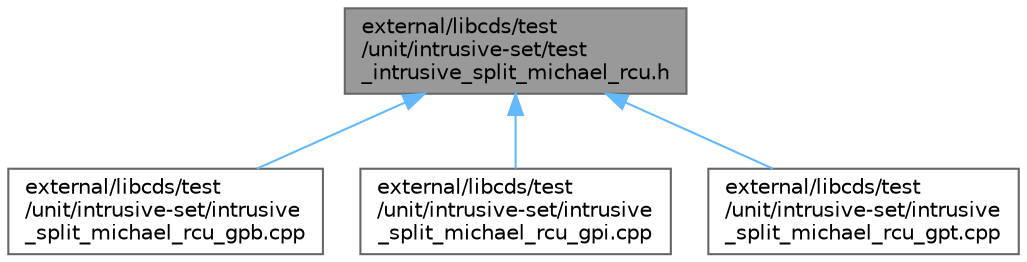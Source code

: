 digraph "external/libcds/test/unit/intrusive-set/test_intrusive_split_michael_rcu.h"
{
 // LATEX_PDF_SIZE
  bgcolor="transparent";
  edge [fontname=Helvetica,fontsize=10,labelfontname=Helvetica,labelfontsize=10];
  node [fontname=Helvetica,fontsize=10,shape=box,height=0.2,width=0.4];
  Node1 [id="Node000001",label="external/libcds/test\l/unit/intrusive-set/test\l_intrusive_split_michael_rcu.h",height=0.2,width=0.4,color="gray40", fillcolor="grey60", style="filled", fontcolor="black",tooltip=" "];
  Node1 -> Node2 [id="edge1_Node000001_Node000002",dir="back",color="steelblue1",style="solid",tooltip=" "];
  Node2 [id="Node000002",label="external/libcds/test\l/unit/intrusive-set/intrusive\l_split_michael_rcu_gpb.cpp",height=0.2,width=0.4,color="grey40", fillcolor="white", style="filled",URL="$intrusive__split__michael__rcu__gpb_8cpp.html",tooltip=" "];
  Node1 -> Node3 [id="edge2_Node000001_Node000003",dir="back",color="steelblue1",style="solid",tooltip=" "];
  Node3 [id="Node000003",label="external/libcds/test\l/unit/intrusive-set/intrusive\l_split_michael_rcu_gpi.cpp",height=0.2,width=0.4,color="grey40", fillcolor="white", style="filled",URL="$intrusive__split__michael__rcu__gpi_8cpp.html",tooltip=" "];
  Node1 -> Node4 [id="edge3_Node000001_Node000004",dir="back",color="steelblue1",style="solid",tooltip=" "];
  Node4 [id="Node000004",label="external/libcds/test\l/unit/intrusive-set/intrusive\l_split_michael_rcu_gpt.cpp",height=0.2,width=0.4,color="grey40", fillcolor="white", style="filled",URL="$intrusive__split__michael__rcu__gpt_8cpp.html",tooltip=" "];
}

